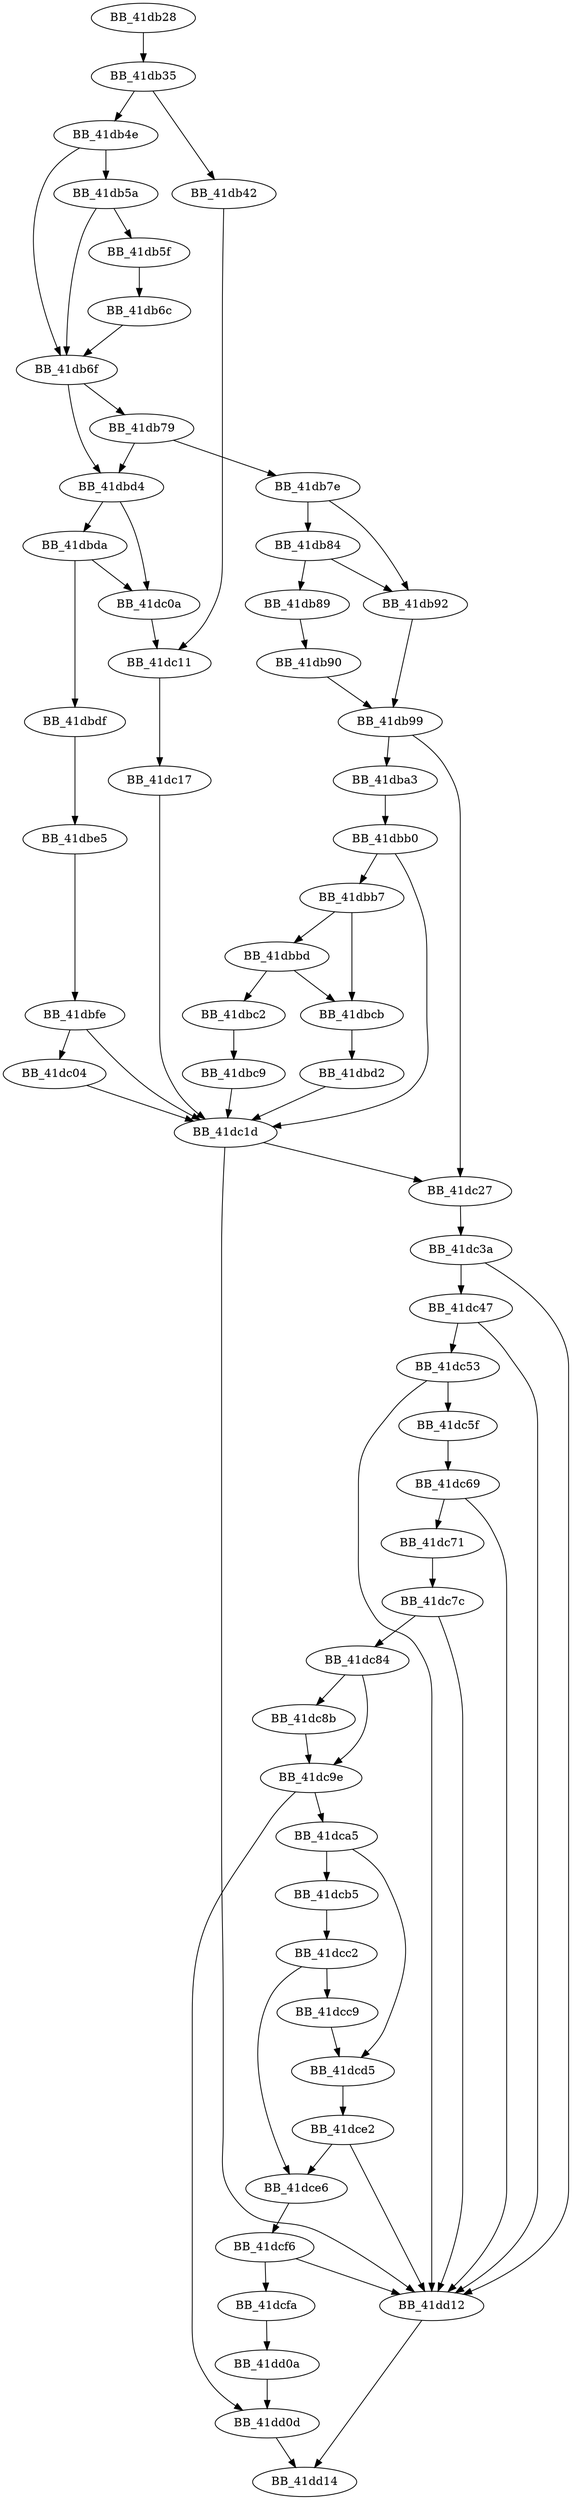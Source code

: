 DiGraph ___get_qualified_locale{
BB_41db28->BB_41db35
BB_41db35->BB_41db42
BB_41db35->BB_41db4e
BB_41db42->BB_41dc11
BB_41db4e->BB_41db5a
BB_41db4e->BB_41db6f
BB_41db5a->BB_41db5f
BB_41db5a->BB_41db6f
BB_41db5f->BB_41db6c
BB_41db6c->BB_41db6f
BB_41db6f->BB_41db79
BB_41db6f->BB_41dbd4
BB_41db79->BB_41db7e
BB_41db79->BB_41dbd4
BB_41db7e->BB_41db84
BB_41db7e->BB_41db92
BB_41db84->BB_41db89
BB_41db84->BB_41db92
BB_41db89->BB_41db90
BB_41db90->BB_41db99
BB_41db92->BB_41db99
BB_41db99->BB_41dba3
BB_41db99->BB_41dc27
BB_41dba3->BB_41dbb0
BB_41dbb0->BB_41dbb7
BB_41dbb0->BB_41dc1d
BB_41dbb7->BB_41dbbd
BB_41dbb7->BB_41dbcb
BB_41dbbd->BB_41dbc2
BB_41dbbd->BB_41dbcb
BB_41dbc2->BB_41dbc9
BB_41dbc9->BB_41dc1d
BB_41dbcb->BB_41dbd2
BB_41dbd2->BB_41dc1d
BB_41dbd4->BB_41dbda
BB_41dbd4->BB_41dc0a
BB_41dbda->BB_41dbdf
BB_41dbda->BB_41dc0a
BB_41dbdf->BB_41dbe5
BB_41dbe5->BB_41dbfe
BB_41dbfe->BB_41dc04
BB_41dbfe->BB_41dc1d
BB_41dc04->BB_41dc1d
BB_41dc0a->BB_41dc11
BB_41dc11->BB_41dc17
BB_41dc17->BB_41dc1d
BB_41dc1d->BB_41dc27
BB_41dc1d->BB_41dd12
BB_41dc27->BB_41dc3a
BB_41dc3a->BB_41dc47
BB_41dc3a->BB_41dd12
BB_41dc47->BB_41dc53
BB_41dc47->BB_41dd12
BB_41dc53->BB_41dc5f
BB_41dc53->BB_41dd12
BB_41dc5f->BB_41dc69
BB_41dc69->BB_41dc71
BB_41dc69->BB_41dd12
BB_41dc71->BB_41dc7c
BB_41dc7c->BB_41dc84
BB_41dc7c->BB_41dd12
BB_41dc84->BB_41dc8b
BB_41dc84->BB_41dc9e
BB_41dc8b->BB_41dc9e
BB_41dc9e->BB_41dca5
BB_41dc9e->BB_41dd0d
BB_41dca5->BB_41dcb5
BB_41dca5->BB_41dcd5
BB_41dcb5->BB_41dcc2
BB_41dcc2->BB_41dcc9
BB_41dcc2->BB_41dce6
BB_41dcc9->BB_41dcd5
BB_41dcd5->BB_41dce2
BB_41dce2->BB_41dce6
BB_41dce2->BB_41dd12
BB_41dce6->BB_41dcf6
BB_41dcf6->BB_41dcfa
BB_41dcf6->BB_41dd12
BB_41dcfa->BB_41dd0a
BB_41dd0a->BB_41dd0d
BB_41dd0d->BB_41dd14
BB_41dd12->BB_41dd14
}
